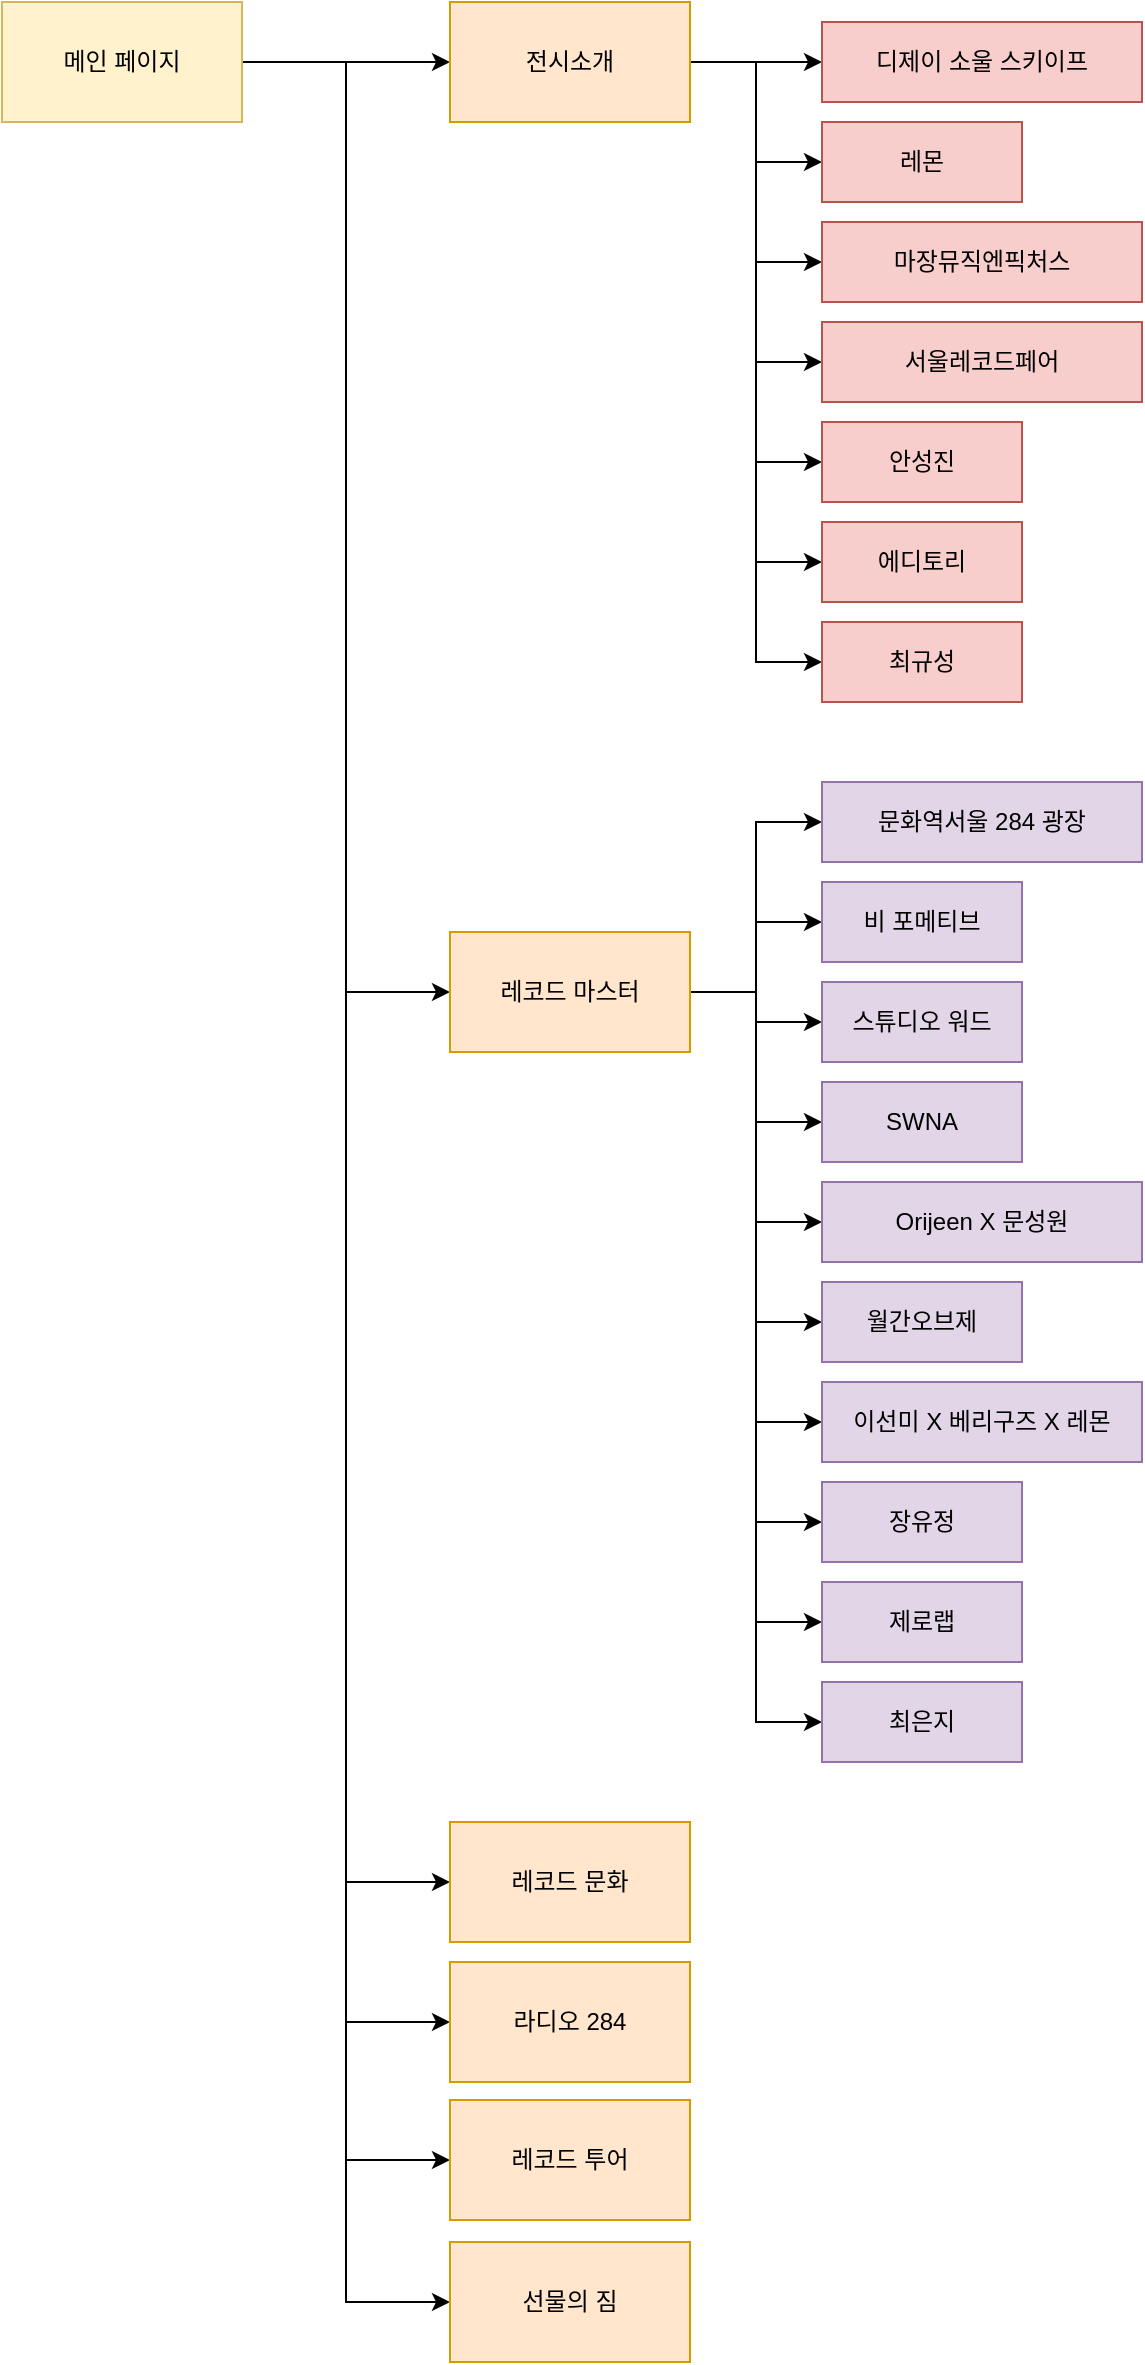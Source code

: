 <mxfile version="14.8.6" type="github"><diagram id="WwoGLtGooNb7acQtPaE4" name="Page-1"><mxGraphModel dx="1422" dy="794" grid="1" gridSize="10" guides="1" tooltips="1" connect="1" arrows="1" fold="1" page="1" pageScale="1" pageWidth="827" pageHeight="1169" math="0" shadow="0"><root><mxCell id="0"/><mxCell id="1" parent="0"/><mxCell id="UhaoYyGay_nPtZ1N_jYF-8" style="edgeStyle=orthogonalEdgeStyle;rounded=0;orthogonalLoop=1;jettySize=auto;html=1;exitX=1;exitY=0.5;exitDx=0;exitDy=0;entryX=0;entryY=0.5;entryDx=0;entryDy=0;" parent="1" source="UhaoYyGay_nPtZ1N_jYF-1" target="UhaoYyGay_nPtZ1N_jYF-2" edge="1"><mxGeometry relative="1" as="geometry"/></mxCell><mxCell id="UhaoYyGay_nPtZ1N_jYF-18" style="edgeStyle=orthogonalEdgeStyle;rounded=0;orthogonalLoop=1;jettySize=auto;html=1;entryX=0;entryY=0.5;entryDx=0;entryDy=0;" parent="1" source="UhaoYyGay_nPtZ1N_jYF-1" target="UhaoYyGay_nPtZ1N_jYF-3" edge="1"><mxGeometry relative="1" as="geometry"/></mxCell><mxCell id="UhaoYyGay_nPtZ1N_jYF-19" style="edgeStyle=orthogonalEdgeStyle;rounded=0;orthogonalLoop=1;jettySize=auto;html=1;exitX=1;exitY=0.5;exitDx=0;exitDy=0;entryX=0;entryY=0.5;entryDx=0;entryDy=0;" parent="1" source="UhaoYyGay_nPtZ1N_jYF-1" target="UhaoYyGay_nPtZ1N_jYF-5" edge="1"><mxGeometry relative="1" as="geometry"/></mxCell><mxCell id="UhaoYyGay_nPtZ1N_jYF-20" style="edgeStyle=orthogonalEdgeStyle;rounded=0;orthogonalLoop=1;jettySize=auto;html=1;entryX=0;entryY=0.5;entryDx=0;entryDy=0;" parent="1" source="UhaoYyGay_nPtZ1N_jYF-1" target="UhaoYyGay_nPtZ1N_jYF-4" edge="1"><mxGeometry relative="1" as="geometry"/></mxCell><mxCell id="UhaoYyGay_nPtZ1N_jYF-21" style="edgeStyle=orthogonalEdgeStyle;rounded=0;orthogonalLoop=1;jettySize=auto;html=1;exitX=1;exitY=0.5;exitDx=0;exitDy=0;entryX=0;entryY=0.5;entryDx=0;entryDy=0;" parent="1" source="UhaoYyGay_nPtZ1N_jYF-1" target="UhaoYyGay_nPtZ1N_jYF-6" edge="1"><mxGeometry relative="1" as="geometry"/></mxCell><mxCell id="UhaoYyGay_nPtZ1N_jYF-22" style="edgeStyle=orthogonalEdgeStyle;rounded=0;orthogonalLoop=1;jettySize=auto;html=1;exitX=1;exitY=0.5;exitDx=0;exitDy=0;entryX=0;entryY=0.5;entryDx=0;entryDy=0;" parent="1" source="UhaoYyGay_nPtZ1N_jYF-1" target="UhaoYyGay_nPtZ1N_jYF-7" edge="1"><mxGeometry relative="1" as="geometry"/></mxCell><mxCell id="UhaoYyGay_nPtZ1N_jYF-1" value="메인 페이지" style="rounded=0;whiteSpace=wrap;html=1;fillColor=#fff2cc;strokeColor=#d6b656;" parent="1" vertex="1"><mxGeometry x="70" y="60" width="120" height="60" as="geometry"/></mxCell><mxCell id="UhaoYyGay_nPtZ1N_jYF-49" style="edgeStyle=orthogonalEdgeStyle;rounded=0;orthogonalLoop=1;jettySize=auto;html=1;exitX=1;exitY=0.5;exitDx=0;exitDy=0;entryX=0;entryY=0.5;entryDx=0;entryDy=0;" parent="1" source="UhaoYyGay_nPtZ1N_jYF-2" target="UhaoYyGay_nPtZ1N_jYF-32" edge="1"><mxGeometry relative="1" as="geometry"><Array as="points"><mxPoint x="450" y="90"/><mxPoint x="450" y="90"/></Array></mxGeometry></mxCell><mxCell id="UhaoYyGay_nPtZ1N_jYF-51" style="edgeStyle=orthogonalEdgeStyle;rounded=0;orthogonalLoop=1;jettySize=auto;html=1;entryX=0;entryY=0.5;entryDx=0;entryDy=0;" parent="1" source="UhaoYyGay_nPtZ1N_jYF-2" target="UhaoYyGay_nPtZ1N_jYF-33" edge="1"><mxGeometry relative="1" as="geometry"/></mxCell><mxCell id="UhaoYyGay_nPtZ1N_jYF-52" style="edgeStyle=orthogonalEdgeStyle;rounded=0;orthogonalLoop=1;jettySize=auto;html=1;entryX=0;entryY=0.5;entryDx=0;entryDy=0;" parent="1" source="UhaoYyGay_nPtZ1N_jYF-2" target="UhaoYyGay_nPtZ1N_jYF-34" edge="1"><mxGeometry relative="1" as="geometry"/></mxCell><mxCell id="UhaoYyGay_nPtZ1N_jYF-53" style="edgeStyle=orthogonalEdgeStyle;rounded=0;orthogonalLoop=1;jettySize=auto;html=1;entryX=0;entryY=0.5;entryDx=0;entryDy=0;" parent="1" source="UhaoYyGay_nPtZ1N_jYF-2" target="UhaoYyGay_nPtZ1N_jYF-35" edge="1"><mxGeometry relative="1" as="geometry"/></mxCell><mxCell id="UhaoYyGay_nPtZ1N_jYF-54" style="edgeStyle=orthogonalEdgeStyle;rounded=0;orthogonalLoop=1;jettySize=auto;html=1;entryX=0;entryY=0.5;entryDx=0;entryDy=0;" parent="1" source="UhaoYyGay_nPtZ1N_jYF-2" target="UhaoYyGay_nPtZ1N_jYF-36" edge="1"><mxGeometry relative="1" as="geometry"/></mxCell><mxCell id="UhaoYyGay_nPtZ1N_jYF-55" style="edgeStyle=orthogonalEdgeStyle;rounded=0;orthogonalLoop=1;jettySize=auto;html=1;entryX=0;entryY=0.5;entryDx=0;entryDy=0;" parent="1" source="UhaoYyGay_nPtZ1N_jYF-2" target="UhaoYyGay_nPtZ1N_jYF-37" edge="1"><mxGeometry relative="1" as="geometry"/></mxCell><mxCell id="UhaoYyGay_nPtZ1N_jYF-56" style="edgeStyle=orthogonalEdgeStyle;rounded=0;orthogonalLoop=1;jettySize=auto;html=1;entryX=0;entryY=0.5;entryDx=0;entryDy=0;" parent="1" source="UhaoYyGay_nPtZ1N_jYF-2" target="UhaoYyGay_nPtZ1N_jYF-38" edge="1"><mxGeometry relative="1" as="geometry"/></mxCell><mxCell id="UhaoYyGay_nPtZ1N_jYF-2" value="전시소개" style="rounded=0;whiteSpace=wrap;html=1;fillColor=#ffe6cc;strokeColor=#d79b00;" parent="1" vertex="1"><mxGeometry x="294" y="60" width="120" height="60" as="geometry"/></mxCell><mxCell id="UhaoYyGay_nPtZ1N_jYF-57" style="edgeStyle=orthogonalEdgeStyle;rounded=0;orthogonalLoop=1;jettySize=auto;html=1;entryX=0;entryY=0.5;entryDx=0;entryDy=0;" parent="1" source="UhaoYyGay_nPtZ1N_jYF-3" target="UhaoYyGay_nPtZ1N_jYF-39" edge="1"><mxGeometry relative="1" as="geometry"/></mxCell><mxCell id="UhaoYyGay_nPtZ1N_jYF-58" style="edgeStyle=orthogonalEdgeStyle;rounded=0;orthogonalLoop=1;jettySize=auto;html=1;entryX=0;entryY=0.5;entryDx=0;entryDy=0;" parent="1" source="UhaoYyGay_nPtZ1N_jYF-3" target="UhaoYyGay_nPtZ1N_jYF-40" edge="1"><mxGeometry relative="1" as="geometry"/></mxCell><mxCell id="UhaoYyGay_nPtZ1N_jYF-59" style="edgeStyle=orthogonalEdgeStyle;rounded=0;orthogonalLoop=1;jettySize=auto;html=1;" parent="1" source="UhaoYyGay_nPtZ1N_jYF-3" target="UhaoYyGay_nPtZ1N_jYF-41" edge="1"><mxGeometry relative="1" as="geometry"/></mxCell><mxCell id="UhaoYyGay_nPtZ1N_jYF-60" style="edgeStyle=orthogonalEdgeStyle;rounded=0;orthogonalLoop=1;jettySize=auto;html=1;entryX=0;entryY=0.5;entryDx=0;entryDy=0;" parent="1" source="UhaoYyGay_nPtZ1N_jYF-3" target="UhaoYyGay_nPtZ1N_jYF-42" edge="1"><mxGeometry relative="1" as="geometry"/></mxCell><mxCell id="UhaoYyGay_nPtZ1N_jYF-61" style="edgeStyle=orthogonalEdgeStyle;rounded=0;orthogonalLoop=1;jettySize=auto;html=1;entryX=0;entryY=0.5;entryDx=0;entryDy=0;" parent="1" source="UhaoYyGay_nPtZ1N_jYF-3" target="UhaoYyGay_nPtZ1N_jYF-43" edge="1"><mxGeometry relative="1" as="geometry"/></mxCell><mxCell id="UhaoYyGay_nPtZ1N_jYF-62" style="edgeStyle=orthogonalEdgeStyle;rounded=0;orthogonalLoop=1;jettySize=auto;html=1;entryX=0;entryY=0.5;entryDx=0;entryDy=0;" parent="1" source="UhaoYyGay_nPtZ1N_jYF-3" target="UhaoYyGay_nPtZ1N_jYF-44" edge="1"><mxGeometry relative="1" as="geometry"/></mxCell><mxCell id="UhaoYyGay_nPtZ1N_jYF-63" style="edgeStyle=orthogonalEdgeStyle;rounded=0;orthogonalLoop=1;jettySize=auto;html=1;entryX=0;entryY=0.5;entryDx=0;entryDy=0;" parent="1" source="UhaoYyGay_nPtZ1N_jYF-3" target="UhaoYyGay_nPtZ1N_jYF-45" edge="1"><mxGeometry relative="1" as="geometry"/></mxCell><mxCell id="UhaoYyGay_nPtZ1N_jYF-64" style="edgeStyle=orthogonalEdgeStyle;rounded=0;orthogonalLoop=1;jettySize=auto;html=1;entryX=0;entryY=0.5;entryDx=0;entryDy=0;" parent="1" source="UhaoYyGay_nPtZ1N_jYF-3" target="UhaoYyGay_nPtZ1N_jYF-46" edge="1"><mxGeometry relative="1" as="geometry"/></mxCell><mxCell id="UhaoYyGay_nPtZ1N_jYF-65" style="edgeStyle=orthogonalEdgeStyle;rounded=0;orthogonalLoop=1;jettySize=auto;html=1;entryX=0;entryY=0.5;entryDx=0;entryDy=0;" parent="1" source="UhaoYyGay_nPtZ1N_jYF-3" target="UhaoYyGay_nPtZ1N_jYF-47" edge="1"><mxGeometry relative="1" as="geometry"/></mxCell><mxCell id="UhaoYyGay_nPtZ1N_jYF-66" style="edgeStyle=orthogonalEdgeStyle;rounded=0;orthogonalLoop=1;jettySize=auto;html=1;entryX=0;entryY=0.5;entryDx=0;entryDy=0;" parent="1" source="UhaoYyGay_nPtZ1N_jYF-3" target="UhaoYyGay_nPtZ1N_jYF-48" edge="1"><mxGeometry relative="1" as="geometry"/></mxCell><mxCell id="UhaoYyGay_nPtZ1N_jYF-3" value="레코드 마스터" style="rounded=0;whiteSpace=wrap;html=1;fillColor=#ffe6cc;strokeColor=#d79b00;" parent="1" vertex="1"><mxGeometry x="294" y="525" width="120" height="60" as="geometry"/></mxCell><mxCell id="UhaoYyGay_nPtZ1N_jYF-4" value="라디오 284" style="rounded=0;whiteSpace=wrap;html=1;fillColor=#ffe6cc;strokeColor=#d79b00;" parent="1" vertex="1"><mxGeometry x="294" y="1040" width="120" height="60" as="geometry"/></mxCell><mxCell id="UhaoYyGay_nPtZ1N_jYF-5" value="레코드 문화" style="rounded=0;whiteSpace=wrap;html=1;fillColor=#ffe6cc;strokeColor=#d79b00;" parent="1" vertex="1"><mxGeometry x="294" y="970" width="120" height="60" as="geometry"/></mxCell><mxCell id="UhaoYyGay_nPtZ1N_jYF-6" value="레코드 투어" style="rounded=0;whiteSpace=wrap;html=1;fillColor=#ffe6cc;strokeColor=#d79b00;" parent="1" vertex="1"><mxGeometry x="294" y="1109" width="120" height="60" as="geometry"/></mxCell><mxCell id="UhaoYyGay_nPtZ1N_jYF-7" value="선물의 짐" style="rounded=0;whiteSpace=wrap;html=1;fillColor=#ffe6cc;strokeColor=#d79b00;" parent="1" vertex="1"><mxGeometry x="294" y="1180" width="120" height="60" as="geometry"/></mxCell><mxCell id="UhaoYyGay_nPtZ1N_jYF-32" value="디제이 소울 스키이프" style="rounded=0;whiteSpace=wrap;html=1;fillColor=#f8cecc;strokeColor=#b85450;" parent="1" vertex="1"><mxGeometry x="480" y="70" width="160" height="40" as="geometry"/></mxCell><mxCell id="UhaoYyGay_nPtZ1N_jYF-33" value="레몬" style="rounded=0;whiteSpace=wrap;html=1;fillColor=#f8cecc;strokeColor=#b85450;" parent="1" vertex="1"><mxGeometry x="480" y="120" width="100" height="40" as="geometry"/></mxCell><mxCell id="UhaoYyGay_nPtZ1N_jYF-34" value="마장뮤직엔픽처스" style="rounded=0;whiteSpace=wrap;html=1;fillColor=#f8cecc;strokeColor=#b85450;" parent="1" vertex="1"><mxGeometry x="480" y="170" width="160" height="40" as="geometry"/></mxCell><mxCell id="UhaoYyGay_nPtZ1N_jYF-35" value="서울레코드페어" style="rounded=0;whiteSpace=wrap;html=1;fillColor=#f8cecc;strokeColor=#b85450;" parent="1" vertex="1"><mxGeometry x="480" y="220" width="160" height="40" as="geometry"/></mxCell><mxCell id="UhaoYyGay_nPtZ1N_jYF-36" value="안성진" style="rounded=0;whiteSpace=wrap;html=1;fillColor=#f8cecc;strokeColor=#b85450;" parent="1" vertex="1"><mxGeometry x="480" y="270" width="100" height="40" as="geometry"/></mxCell><mxCell id="UhaoYyGay_nPtZ1N_jYF-37" value="에디토리" style="rounded=0;whiteSpace=wrap;html=1;fillColor=#f8cecc;strokeColor=#b85450;" parent="1" vertex="1"><mxGeometry x="480" y="320" width="100" height="40" as="geometry"/></mxCell><mxCell id="UhaoYyGay_nPtZ1N_jYF-38" value="최규성" style="rounded=0;whiteSpace=wrap;html=1;fillColor=#f8cecc;strokeColor=#b85450;" parent="1" vertex="1"><mxGeometry x="480" y="370" width="100" height="40" as="geometry"/></mxCell><mxCell id="UhaoYyGay_nPtZ1N_jYF-39" value="문화역서울 284 광장" style="rounded=0;whiteSpace=wrap;html=1;fillColor=#e1d5e7;strokeColor=#9673a6;" parent="1" vertex="1"><mxGeometry x="480" y="450" width="160" height="40" as="geometry"/></mxCell><mxCell id="UhaoYyGay_nPtZ1N_jYF-40" value="비 포메티브" style="rounded=0;whiteSpace=wrap;html=1;fillColor=#e1d5e7;strokeColor=#9673a6;" parent="1" vertex="1"><mxGeometry x="480" y="500" width="100" height="40" as="geometry"/></mxCell><mxCell id="UhaoYyGay_nPtZ1N_jYF-41" value="스튜디오 워드" style="rounded=0;whiteSpace=wrap;html=1;fillColor=#e1d5e7;strokeColor=#9673a6;" parent="1" vertex="1"><mxGeometry x="480" y="550" width="100" height="40" as="geometry"/></mxCell><mxCell id="UhaoYyGay_nPtZ1N_jYF-42" value="SWNA" style="rounded=0;whiteSpace=wrap;html=1;fillColor=#e1d5e7;strokeColor=#9673a6;" parent="1" vertex="1"><mxGeometry x="480" y="600" width="100" height="40" as="geometry"/></mxCell><mxCell id="UhaoYyGay_nPtZ1N_jYF-43" value="Orijeen X 문성원" style="rounded=0;whiteSpace=wrap;html=1;fillColor=#e1d5e7;strokeColor=#9673a6;" parent="1" vertex="1"><mxGeometry x="480" y="650" width="160" height="40" as="geometry"/></mxCell><mxCell id="UhaoYyGay_nPtZ1N_jYF-44" value="월간오브제" style="rounded=0;whiteSpace=wrap;html=1;fillColor=#e1d5e7;strokeColor=#9673a6;" parent="1" vertex="1"><mxGeometry x="480" y="700" width="100" height="40" as="geometry"/></mxCell><mxCell id="UhaoYyGay_nPtZ1N_jYF-45" value="이선미 X 베리구즈 X 레몬" style="rounded=0;whiteSpace=wrap;html=1;fillColor=#e1d5e7;strokeColor=#9673a6;" parent="1" vertex="1"><mxGeometry x="480" y="750" width="160" height="40" as="geometry"/></mxCell><mxCell id="UhaoYyGay_nPtZ1N_jYF-46" value="장유정" style="rounded=0;whiteSpace=wrap;html=1;fillColor=#e1d5e7;strokeColor=#9673a6;" parent="1" vertex="1"><mxGeometry x="480" y="800" width="100" height="40" as="geometry"/></mxCell><mxCell id="UhaoYyGay_nPtZ1N_jYF-47" value="제로랩" style="rounded=0;whiteSpace=wrap;html=1;fillColor=#e1d5e7;strokeColor=#9673a6;" parent="1" vertex="1"><mxGeometry x="480" y="850" width="100" height="40" as="geometry"/></mxCell><mxCell id="UhaoYyGay_nPtZ1N_jYF-48" value="최은지" style="rounded=0;whiteSpace=wrap;html=1;fillColor=#e1d5e7;strokeColor=#9673a6;" parent="1" vertex="1"><mxGeometry x="480" y="900" width="100" height="40" as="geometry"/></mxCell></root></mxGraphModel></diagram></mxfile>